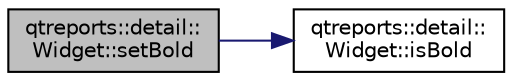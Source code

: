 digraph "qtreports::detail::Widget::setBold"
{
 // INTERACTIVE_SVG=YES
  bgcolor="transparent";
  edge [fontname="Helvetica",fontsize="10",labelfontname="Helvetica",labelfontsize="10"];
  node [fontname="Helvetica",fontsize="10",shape=record];
  rankdir="LR";
  Node1 [label="qtreports::detail::\lWidget::setBold",height=0.2,width=0.4,color="black", fillcolor="grey75", style="filled", fontcolor="black"];
  Node1 -> Node2 [color="midnightblue",fontsize="10",style="solid",fontname="Helvetica"];
  Node2 [label="qtreports::detail::\lWidget::isBold",height=0.2,width=0.4,color="black",URL="$classqtreports_1_1detail_1_1_widget.html#ae66db5f810d564e46f1cbb5e3643fa18",tooltip="Возвращаем индекс стиля "];
}
